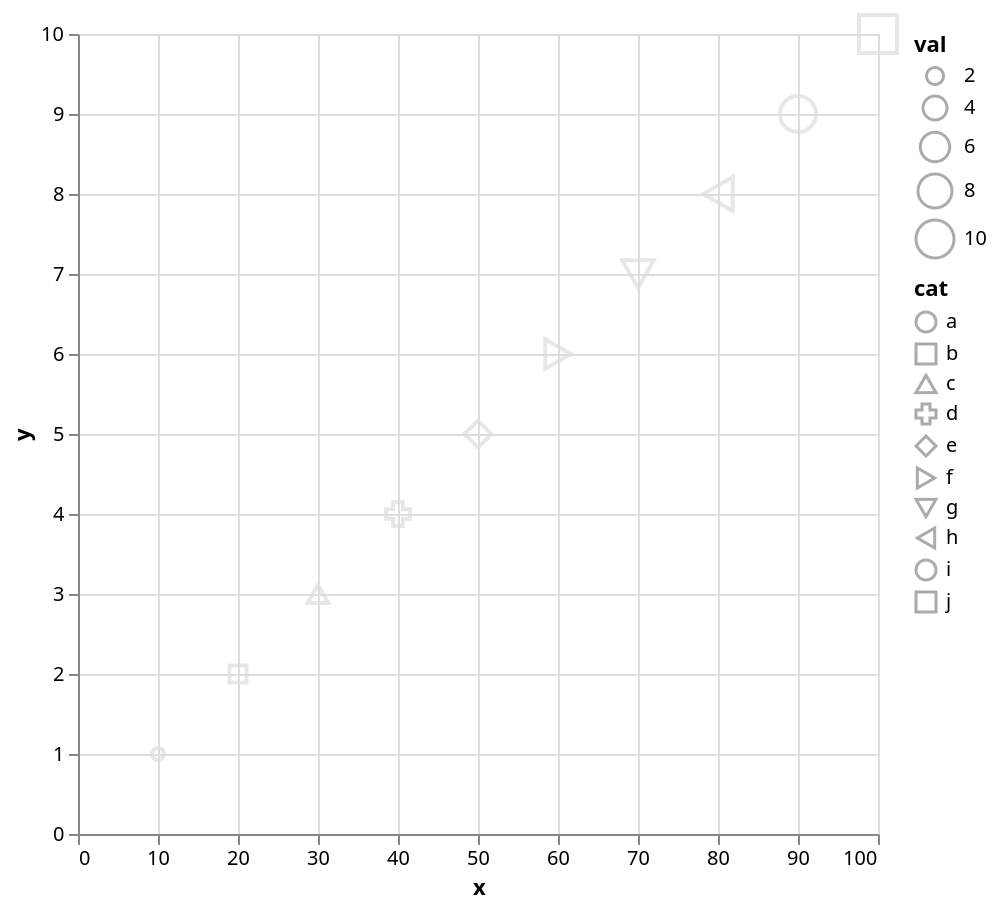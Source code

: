 {
  "$schema": "https://vega.github.io/schema/vega-lite/v5.json",
  "data": {
    "values": [
      {
        "cat": "a",
        "val": 1,
        "x": 10,
        "y": 1
      },
      {
        "cat": "b",
        "val": 2,
        "x": 20,
        "y": 2
      },
      {
        "cat": "c",
        "val": 3,
        "x": 30,
        "y": 3
      },
      {
        "cat": "d",
        "val": 4,
        "x": 40,
        "y": 4
      },
      {
        "cat": "e",
        "val": 5,
        "x": 50,
        "y": 5
      },
      {
        "cat": "f",
        "val": 6,
        "x": 60,
        "y": 6
      },
      {
        "cat": "g",
        "val": 7,
        "x": 70,
        "y": 7
      },
      {
        "cat": "h",
        "val": 8,
        "x": 80,
        "y": 8
      },
      {
        "cat": "i",
        "val": 9,
        "x": 90,
        "y": 9
      },
      {
        "cat": "j",
        "val": 10,
        "x": 100,
        "y": 10
      }
    ]
  },
  "encoding": {
    "color": {
      "field": "val",
      "scale": null,
      "type": "ordinal"
    },
    "shape": {
      "field": "cat",
      "type": "nominal"
    },
    "size": {
      "field": "val",
      "type": "quantitative"
    },
    "x": {
      "field": "x",
      "type": "quantitative"
    },
    "y": {
      "field": "y",
      "type": "quantitative"
    }
  },
  "height": 400,
  "mark": "point",
  "width": 400
}